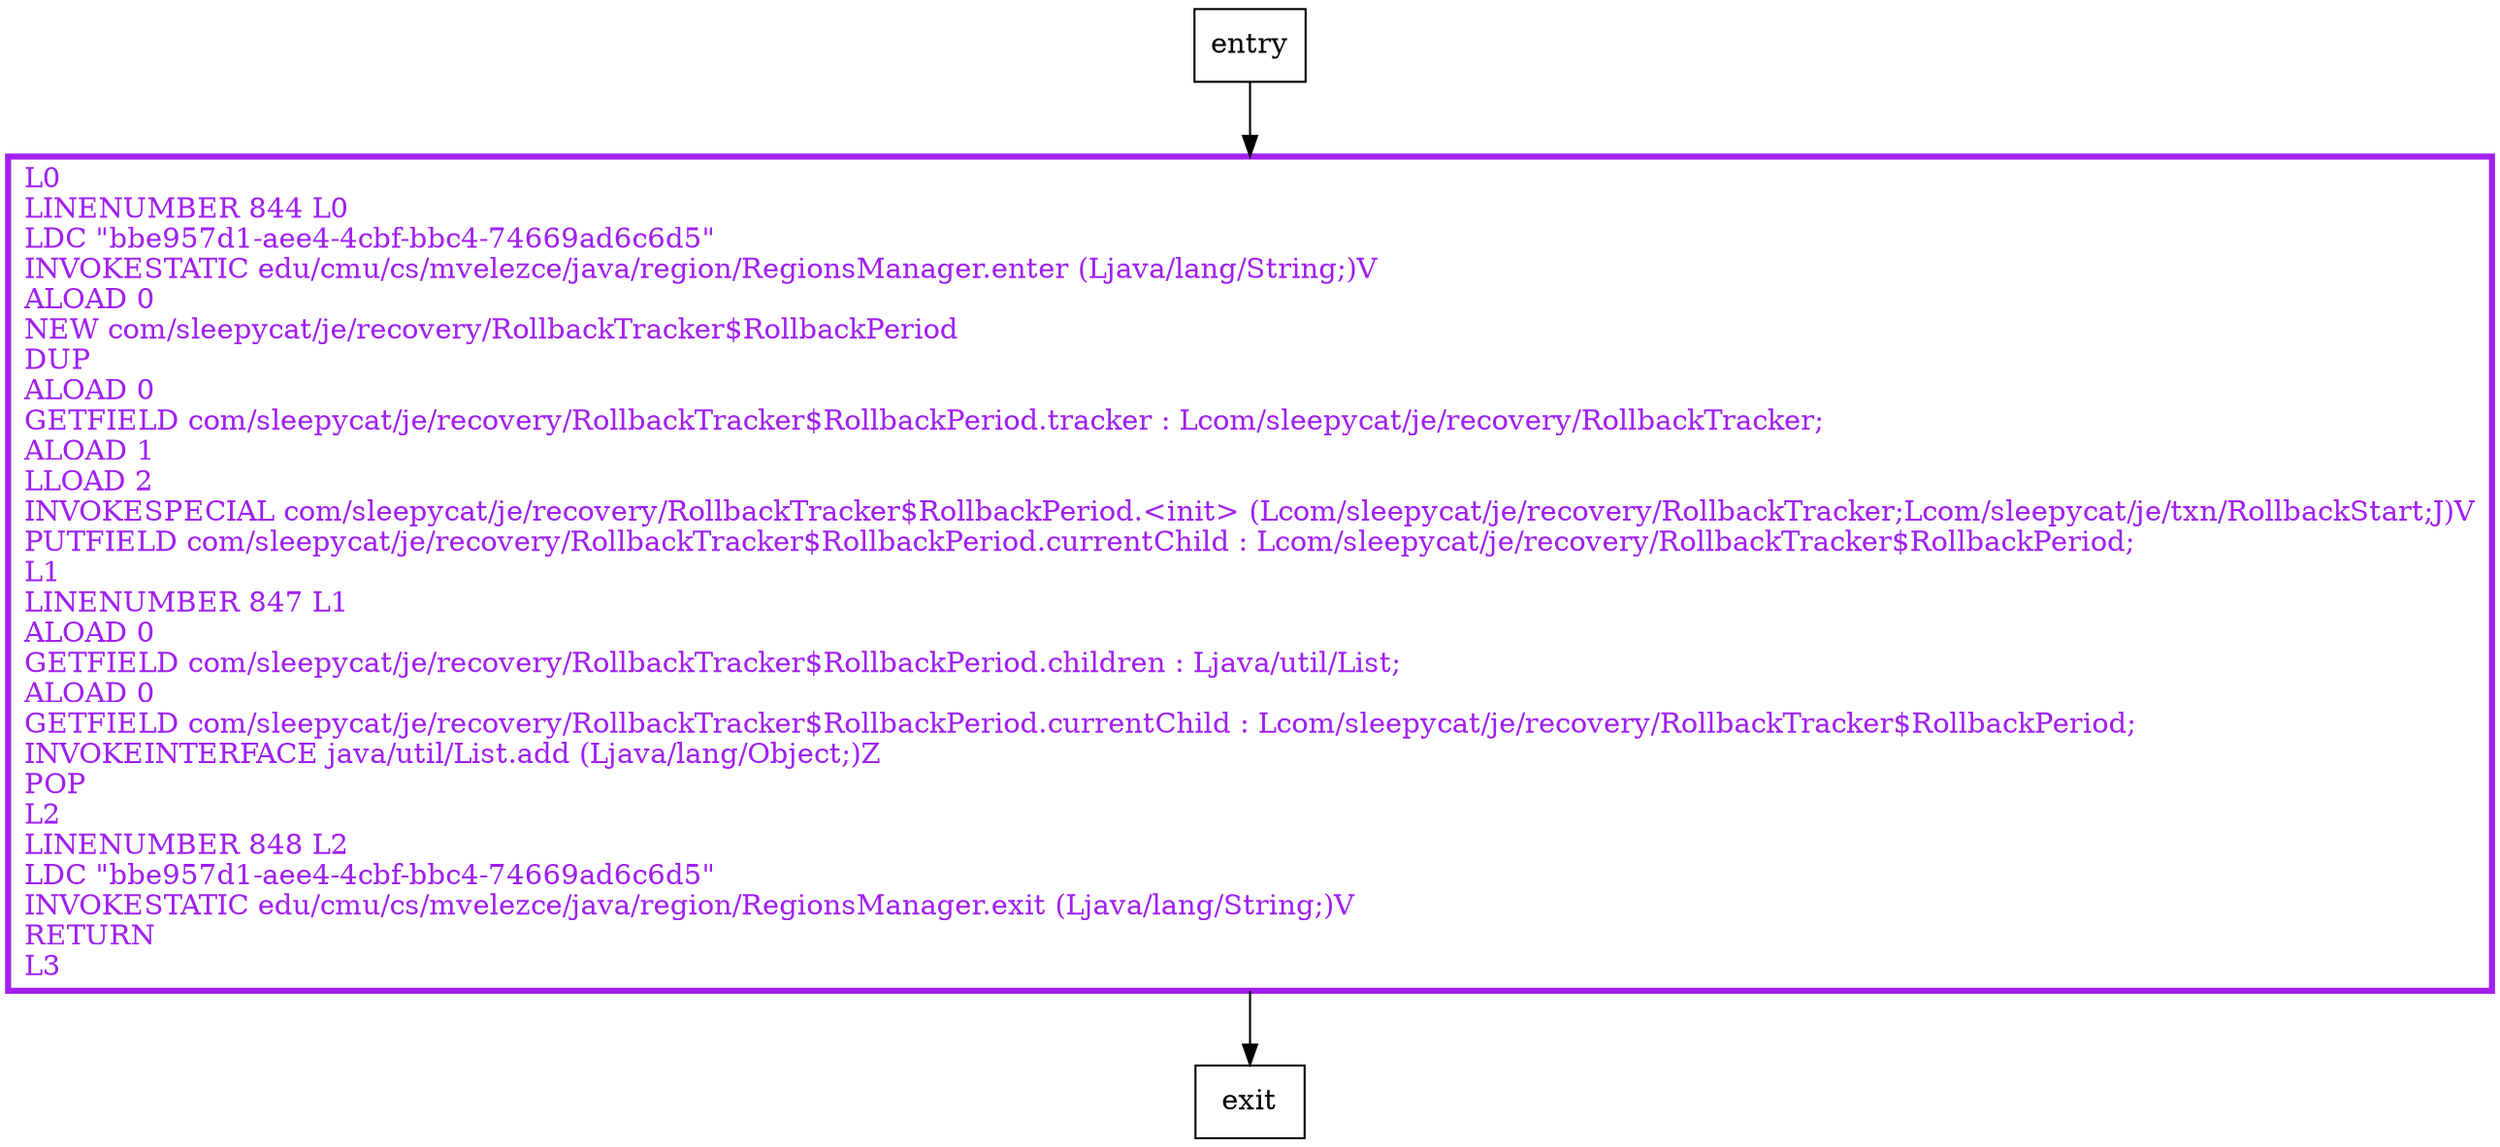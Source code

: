 digraph makeChild {
node [shape=record];
459066126 [label="L0\lLINENUMBER 844 L0\lLDC \"bbe957d1-aee4-4cbf-bbc4-74669ad6c6d5\"\lINVOKESTATIC edu/cmu/cs/mvelezce/java/region/RegionsManager.enter (Ljava/lang/String;)V\lALOAD 0\lNEW com/sleepycat/je/recovery/RollbackTracker$RollbackPeriod\lDUP\lALOAD 0\lGETFIELD com/sleepycat/je/recovery/RollbackTracker$RollbackPeriod.tracker : Lcom/sleepycat/je/recovery/RollbackTracker;\lALOAD 1\lLLOAD 2\lINVOKESPECIAL com/sleepycat/je/recovery/RollbackTracker$RollbackPeriod.\<init\> (Lcom/sleepycat/je/recovery/RollbackTracker;Lcom/sleepycat/je/txn/RollbackStart;J)V\lPUTFIELD com/sleepycat/je/recovery/RollbackTracker$RollbackPeriod.currentChild : Lcom/sleepycat/je/recovery/RollbackTracker$RollbackPeriod;\lL1\lLINENUMBER 847 L1\lALOAD 0\lGETFIELD com/sleepycat/je/recovery/RollbackTracker$RollbackPeriod.children : Ljava/util/List;\lALOAD 0\lGETFIELD com/sleepycat/je/recovery/RollbackTracker$RollbackPeriod.currentChild : Lcom/sleepycat/je/recovery/RollbackTracker$RollbackPeriod;\lINVOKEINTERFACE java/util/List.add (Ljava/lang/Object;)Z\lPOP\lL2\lLINENUMBER 848 L2\lLDC \"bbe957d1-aee4-4cbf-bbc4-74669ad6c6d5\"\lINVOKESTATIC edu/cmu/cs/mvelezce/java/region/RegionsManager.exit (Ljava/lang/String;)V\lRETURN\lL3\l"];
entry;
exit;
entry -> 459066126;
459066126 -> exit;
459066126[fontcolor="purple", penwidth=3, color="purple"];
}
